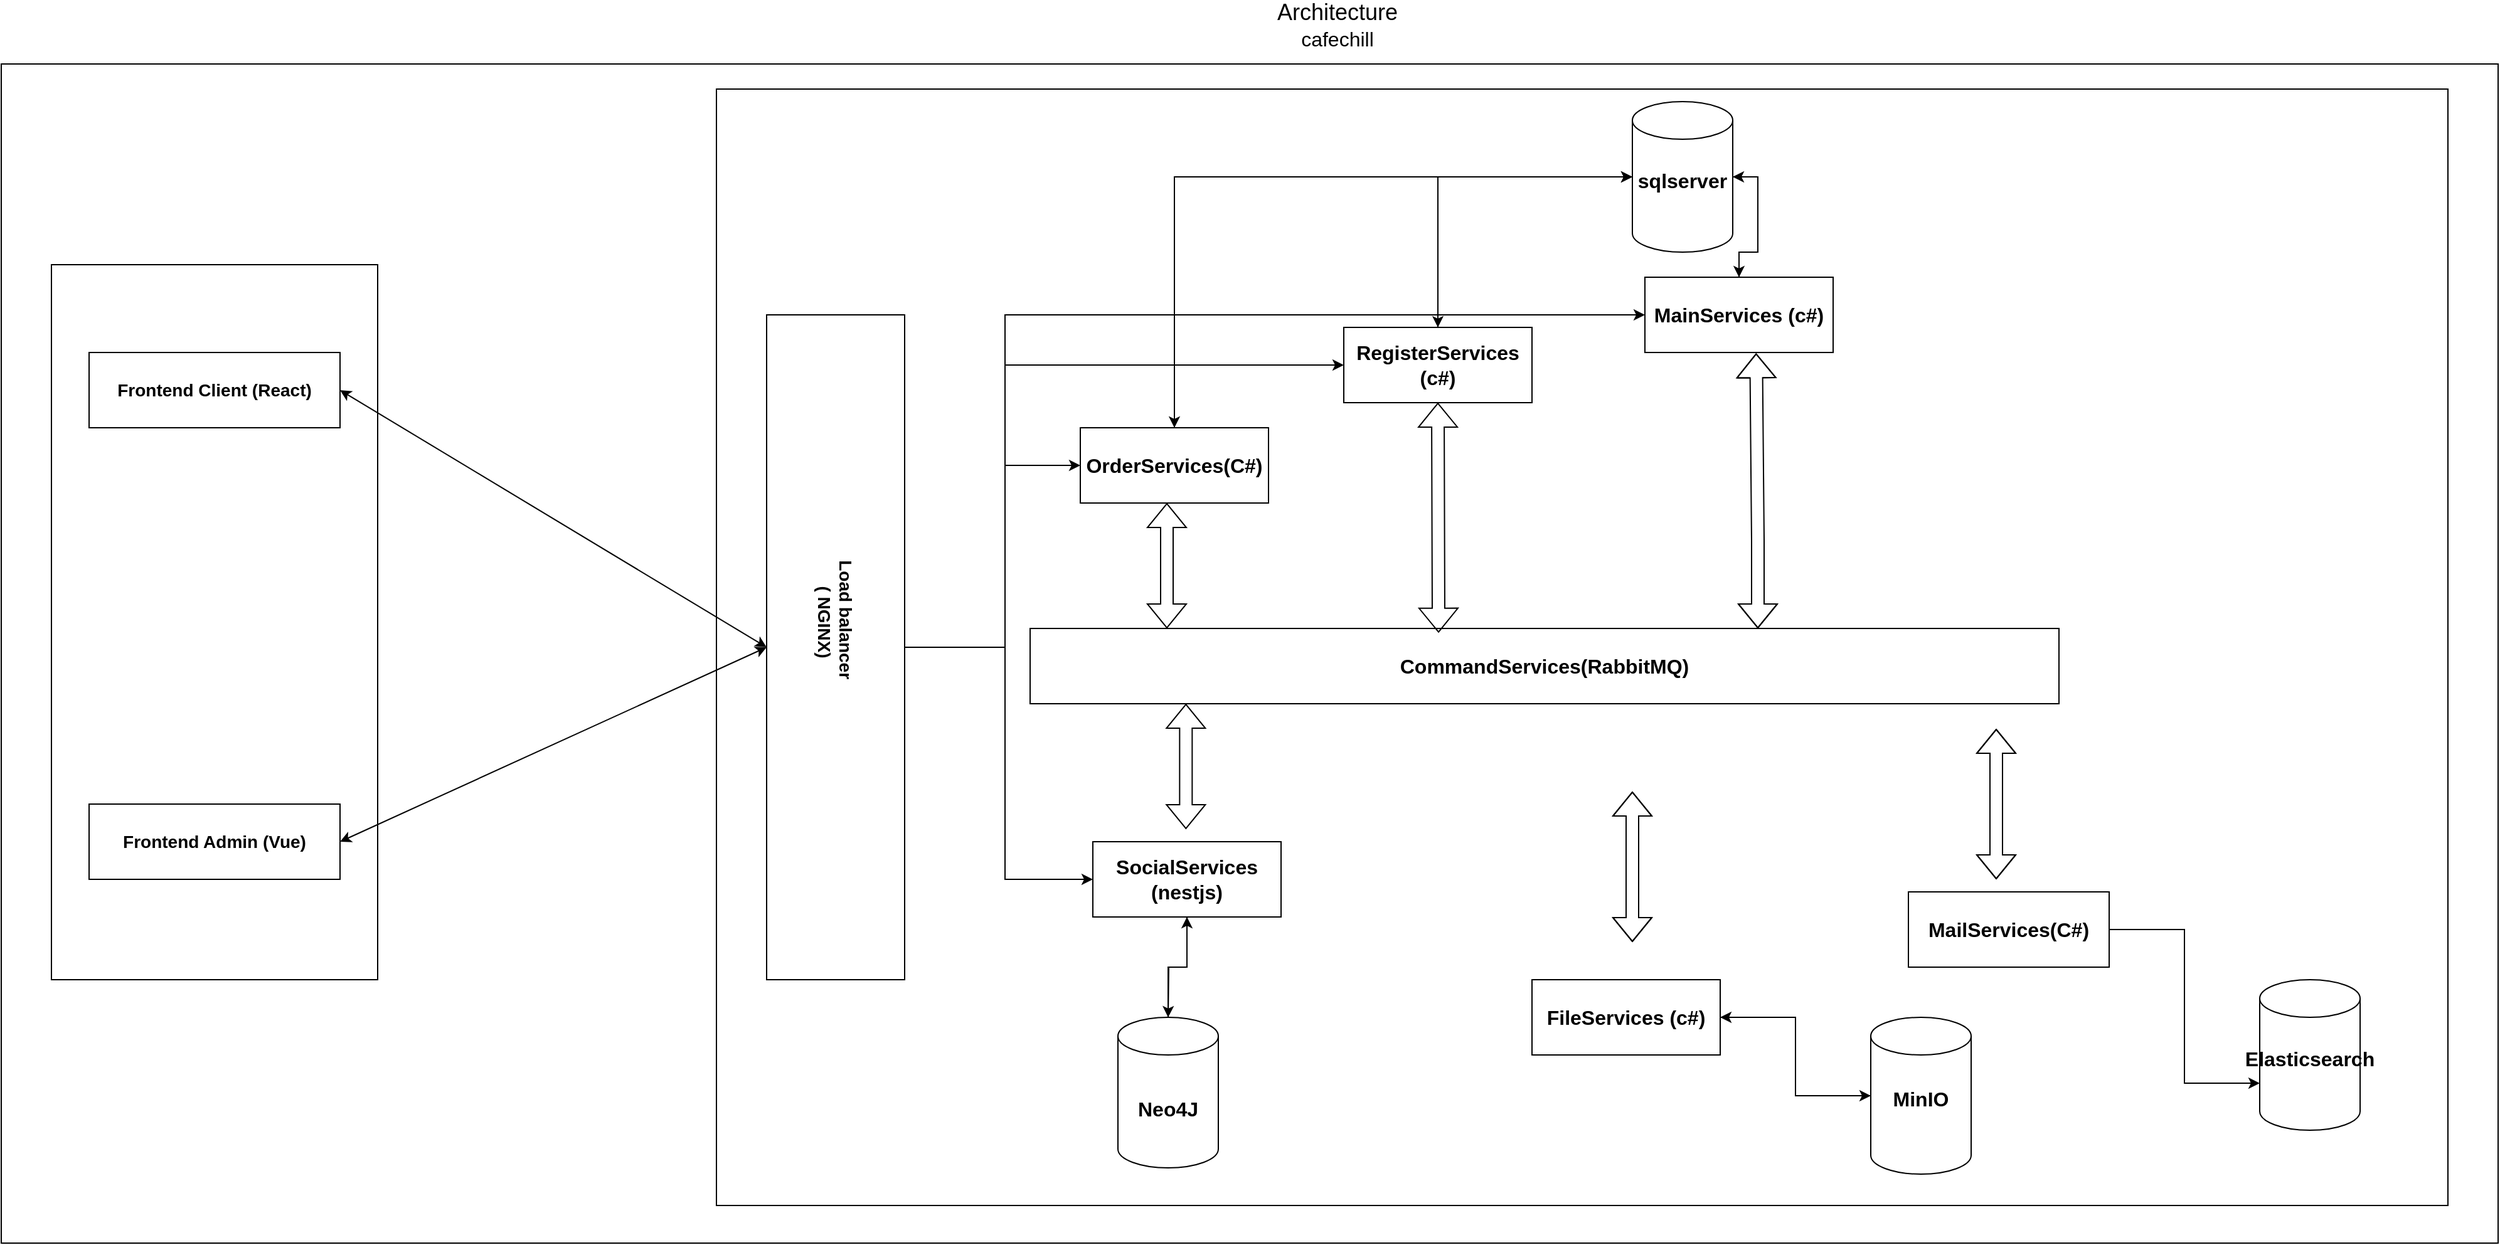 <mxfile version="24.4.13" type="github">
  <diagram name="Page-1" id="coKHbARrsmwiCg2Dri9X">
    <mxGraphModel dx="2625" dy="2405" grid="1" gridSize="10" guides="1" tooltips="1" connect="1" arrows="1" fold="1" page="1" pageScale="1" pageWidth="850" pageHeight="1100" math="0" shadow="0">
      <root>
        <mxCell id="0" />
        <mxCell id="1" parent="0" />
        <mxCell id="4RAfpSyg_BSETin1A7ut-2" value="" style="rounded=0;whiteSpace=wrap;html=1;fillColor=none;movable=1;resizable=1;rotatable=1;deletable=1;editable=1;locked=0;connectable=1;" parent="1" vertex="1">
          <mxGeometry x="30" y="-70" width="1990" height="940" as="geometry" />
        </mxCell>
        <mxCell id="4RAfpSyg_BSETin1A7ut-3" value="&lt;font style=&quot;font-size: 18px;&quot;&gt;Architecture&lt;/font&gt;&lt;div style=&quot;&quot;&gt;&lt;font size=&quot;3&quot; style=&quot;&quot;&gt;cafechill&lt;/font&gt;&lt;/div&gt;&lt;div style=&quot;font-size: 18px;&quot;&gt;&lt;br&gt;&lt;/div&gt;" style="text;html=1;align=center;verticalAlign=middle;whiteSpace=wrap;rounded=0;strokeWidth=8;movable=1;resizable=1;rotatable=1;deletable=1;editable=1;locked=0;connectable=1;" parent="1" vertex="1">
          <mxGeometry x="870" y="-120" width="450" height="60" as="geometry" />
        </mxCell>
        <UserObject label="" link="https://w7.pngwing.com/pngs/452/495/png-transparent-react-javascript-angularjs-ionic-github-text-logo-symmetry-thumbnail.png" id="4RAfpSyg_BSETin1A7ut-5">
          <mxCell style="rounded=0;whiteSpace=wrap;html=1;fillColor=none;movable=1;resizable=1;rotatable=1;deletable=1;editable=1;locked=0;connectable=1;" parent="1" vertex="1">
            <mxGeometry x="70" y="90" width="260" height="570" as="geometry" />
          </mxCell>
        </UserObject>
        <mxCell id="4RAfpSyg_BSETin1A7ut-7" value="&lt;b&gt;&lt;font style=&quot;font-size: 14px;&quot;&gt;Frontend Client (React)&lt;/font&gt;&lt;/b&gt;" style="rounded=0;whiteSpace=wrap;html=1;movable=1;resizable=1;rotatable=1;deletable=1;editable=1;locked=0;connectable=1;" parent="1" vertex="1">
          <mxGeometry x="100" y="160" width="200" height="60" as="geometry" />
        </mxCell>
        <mxCell id="4RAfpSyg_BSETin1A7ut-8" value="&lt;b&gt;&lt;font style=&quot;font-size: 14px;&quot;&gt;Frontend Admin (Vue)&lt;/font&gt;&lt;/b&gt;" style="rounded=0;whiteSpace=wrap;html=1;movable=1;resizable=1;rotatable=1;deletable=1;editable=1;locked=0;connectable=1;" parent="1" vertex="1">
          <mxGeometry x="100" y="520" width="200" height="60" as="geometry" />
        </mxCell>
        <mxCell id="4RAfpSyg_BSETin1A7ut-10" value="" style="rounded=0;whiteSpace=wrap;html=1;fillColor=none;movable=1;resizable=1;rotatable=1;deletable=1;editable=1;locked=0;connectable=1;" parent="1" vertex="1">
          <mxGeometry x="600" y="-50" width="1380" height="890" as="geometry" />
        </mxCell>
        <mxCell id="9og8fUgWsp8mCLpOuxqw-21" style="edgeStyle=orthogonalEdgeStyle;rounded=0;orthogonalLoop=1;jettySize=auto;html=1;exitX=1;exitY=0.5;exitDx=0;exitDy=0;" edge="1" parent="1" source="4RAfpSyg_BSETin1A7ut-11" target="4RAfpSyg_BSETin1A7ut-28">
          <mxGeometry relative="1" as="geometry">
            <Array as="points">
              <mxPoint x="830" y="395" />
              <mxPoint x="830" y="580" />
            </Array>
          </mxGeometry>
        </mxCell>
        <mxCell id="9og8fUgWsp8mCLpOuxqw-22" style="edgeStyle=orthogonalEdgeStyle;rounded=0;orthogonalLoop=1;jettySize=auto;html=1;exitX=1;exitY=0.5;exitDx=0;exitDy=0;entryX=0;entryY=0.5;entryDx=0;entryDy=0;" edge="1" parent="1" source="4RAfpSyg_BSETin1A7ut-11" target="4RAfpSyg_BSETin1A7ut-27">
          <mxGeometry relative="1" as="geometry">
            <Array as="points">
              <mxPoint x="830" y="395" />
              <mxPoint x="830" y="250" />
            </Array>
          </mxGeometry>
        </mxCell>
        <mxCell id="9og8fUgWsp8mCLpOuxqw-23" style="edgeStyle=orthogonalEdgeStyle;rounded=0;orthogonalLoop=1;jettySize=auto;html=1;exitX=1;exitY=0.5;exitDx=0;exitDy=0;entryX=0;entryY=0.5;entryDx=0;entryDy=0;" edge="1" parent="1" source="4RAfpSyg_BSETin1A7ut-11" target="4RAfpSyg_BSETin1A7ut-31">
          <mxGeometry relative="1" as="geometry">
            <Array as="points">
              <mxPoint x="830" y="395" />
              <mxPoint x="830" y="170" />
            </Array>
          </mxGeometry>
        </mxCell>
        <mxCell id="9og8fUgWsp8mCLpOuxqw-24" style="edgeStyle=orthogonalEdgeStyle;rounded=0;orthogonalLoop=1;jettySize=auto;html=1;exitX=1;exitY=0.5;exitDx=0;exitDy=0;entryX=0;entryY=0.5;entryDx=0;entryDy=0;" edge="1" parent="1" source="4RAfpSyg_BSETin1A7ut-11" target="4RAfpSyg_BSETin1A7ut-22">
          <mxGeometry relative="1" as="geometry">
            <Array as="points">
              <mxPoint x="830" y="395" />
              <mxPoint x="830" y="130" />
            </Array>
          </mxGeometry>
        </mxCell>
        <mxCell id="4RAfpSyg_BSETin1A7ut-11" value="" style="rounded=0;whiteSpace=wrap;html=1;movable=1;resizable=1;rotatable=1;deletable=1;editable=1;locked=0;connectable=1;" parent="1" vertex="1">
          <mxGeometry x="640" y="130" width="110" height="530" as="geometry" />
        </mxCell>
        <mxCell id="4RAfpSyg_BSETin1A7ut-12" value="&lt;b&gt;&lt;font style=&quot;font-size: 14px;&quot;&gt;Load balancer&amp;nbsp;&lt;/font&gt;&lt;/b&gt;&lt;div&gt;&lt;b&gt;&lt;font style=&quot;font-size: 14px;&quot;&gt;( NGINX)&lt;/font&gt;&lt;/b&gt;&lt;/div&gt;" style="text;html=1;align=center;verticalAlign=middle;whiteSpace=wrap;rounded=0;rotation=90;movable=1;resizable=1;rotatable=1;deletable=1;editable=1;locked=0;connectable=1;" parent="1" vertex="1">
          <mxGeometry x="625" y="360" width="140" height="30" as="geometry" />
        </mxCell>
        <mxCell id="4RAfpSyg_BSETin1A7ut-14" value="&lt;font size=&quot;1&quot;&gt;&lt;b style=&quot;font-size: 16px;&quot;&gt;CommandServices(RabbitMQ)&lt;/b&gt;&lt;/font&gt;" style="rounded=0;whiteSpace=wrap;html=1;movable=1;resizable=1;rotatable=1;deletable=1;editable=1;locked=0;connectable=1;" parent="1" vertex="1">
          <mxGeometry x="850" y="380" width="820" height="60" as="geometry" />
        </mxCell>
        <mxCell id="9og8fUgWsp8mCLpOuxqw-19" style="edgeStyle=orthogonalEdgeStyle;rounded=0;orthogonalLoop=1;jettySize=auto;html=1;exitX=0.5;exitY=0;exitDx=0;exitDy=0;exitPerimeter=0;" edge="1" parent="1" source="4RAfpSyg_BSETin1A7ut-16" target="4RAfpSyg_BSETin1A7ut-28">
          <mxGeometry relative="1" as="geometry" />
        </mxCell>
        <mxCell id="4RAfpSyg_BSETin1A7ut-16" value="&lt;font style=&quot;font-size: 16px;&quot;&gt;&lt;b&gt;Neo4J&lt;/b&gt;&lt;/font&gt;" style="shape=cylinder3;whiteSpace=wrap;html=1;boundedLbl=1;backgroundOutline=1;size=15;movable=1;resizable=1;rotatable=1;deletable=1;editable=1;locked=0;connectable=1;" parent="1" vertex="1">
          <mxGeometry x="920" y="690" width="80" height="120" as="geometry" />
        </mxCell>
        <mxCell id="9og8fUgWsp8mCLpOuxqw-25" style="edgeStyle=orthogonalEdgeStyle;rounded=0;orthogonalLoop=1;jettySize=auto;html=1;exitX=0;exitY=0.5;exitDx=0;exitDy=0;exitPerimeter=0;entryX=0.5;entryY=0;entryDx=0;entryDy=0;" edge="1" parent="1" source="4RAfpSyg_BSETin1A7ut-17" target="4RAfpSyg_BSETin1A7ut-31">
          <mxGeometry relative="1" as="geometry" />
        </mxCell>
        <mxCell id="9og8fUgWsp8mCLpOuxqw-27" style="edgeStyle=orthogonalEdgeStyle;rounded=0;orthogonalLoop=1;jettySize=auto;html=1;exitX=1;exitY=0.5;exitDx=0;exitDy=0;exitPerimeter=0;entryX=0.5;entryY=0;entryDx=0;entryDy=0;" edge="1" parent="1" source="4RAfpSyg_BSETin1A7ut-17" target="4RAfpSyg_BSETin1A7ut-22">
          <mxGeometry relative="1" as="geometry">
            <Array as="points">
              <mxPoint x="1430" y="20" />
              <mxPoint x="1430" y="80" />
              <mxPoint x="1415" y="80" />
            </Array>
          </mxGeometry>
        </mxCell>
        <mxCell id="9og8fUgWsp8mCLpOuxqw-29" style="edgeStyle=orthogonalEdgeStyle;rounded=0;orthogonalLoop=1;jettySize=auto;html=1;exitX=0;exitY=0.5;exitDx=0;exitDy=0;exitPerimeter=0;" edge="1" parent="1" source="4RAfpSyg_BSETin1A7ut-17" target="4RAfpSyg_BSETin1A7ut-27">
          <mxGeometry relative="1" as="geometry" />
        </mxCell>
        <mxCell id="4RAfpSyg_BSETin1A7ut-17" value="&lt;span style=&quot;font-size: 16px;&quot;&gt;&lt;font style=&quot;font-size: 16px;&quot;&gt;&lt;b&gt;sqlserver&lt;/b&gt;&lt;/font&gt;&lt;/span&gt;&lt;div style=&quot;font-size: 16px;&quot;&gt;&lt;br&gt;&lt;/div&gt;" style="shape=cylinder3;whiteSpace=wrap;html=1;boundedLbl=1;backgroundOutline=1;size=15;movable=1;resizable=1;rotatable=1;deletable=1;editable=1;locked=0;connectable=1;" parent="1" vertex="1">
          <mxGeometry x="1330" y="-40" width="80" height="120" as="geometry" />
        </mxCell>
        <mxCell id="9og8fUgWsp8mCLpOuxqw-17" style="edgeStyle=orthogonalEdgeStyle;rounded=0;orthogonalLoop=1;jettySize=auto;html=1;exitX=0;exitY=0.5;exitDx=0;exitDy=0;exitPerimeter=0;entryX=1;entryY=0.5;entryDx=0;entryDy=0;" edge="1" parent="1" source="4RAfpSyg_BSETin1A7ut-21" target="4RAfpSyg_BSETin1A7ut-24">
          <mxGeometry relative="1" as="geometry" />
        </mxCell>
        <mxCell id="4RAfpSyg_BSETin1A7ut-21" value="&lt;span style=&quot;font-size: 16px;&quot;&gt;&lt;b&gt;MinIO&lt;/b&gt;&lt;/span&gt;&lt;div&gt;&lt;span style=&quot;font-size: 16px;&quot;&gt;&lt;b&gt;&lt;br&gt;&lt;/b&gt;&lt;/span&gt;&lt;/div&gt;" style="shape=cylinder3;whiteSpace=wrap;html=1;boundedLbl=1;backgroundOutline=1;size=15;movable=1;resizable=1;rotatable=1;deletable=1;editable=1;locked=0;connectable=1;" parent="1" vertex="1">
          <mxGeometry x="1520" y="690" width="80" height="125" as="geometry" />
        </mxCell>
        <mxCell id="4RAfpSyg_BSETin1A7ut-22" value="&lt;b&gt;&lt;font style=&quot;font-size: 16px;&quot;&gt;MainServices (c#)&lt;/font&gt;&lt;/b&gt;" style="rounded=0;whiteSpace=wrap;html=1;movable=1;resizable=1;rotatable=1;deletable=1;editable=1;locked=0;connectable=1;" parent="1" vertex="1">
          <mxGeometry x="1340" y="100" width="150" height="60" as="geometry" />
        </mxCell>
        <mxCell id="9og8fUgWsp8mCLpOuxqw-15" style="edgeStyle=orthogonalEdgeStyle;rounded=0;orthogonalLoop=1;jettySize=auto;html=1;exitX=1;exitY=0.5;exitDx=0;exitDy=0;" edge="1" parent="1" source="4RAfpSyg_BSETin1A7ut-24" target="4RAfpSyg_BSETin1A7ut-21">
          <mxGeometry relative="1" as="geometry" />
        </mxCell>
        <mxCell id="4RAfpSyg_BSETin1A7ut-24" value="&lt;b&gt;&lt;font style=&quot;font-size: 16px;&quot;&gt;FileServices (c#)&lt;/font&gt;&lt;/b&gt;" style="rounded=0;whiteSpace=wrap;html=1;movable=1;resizable=1;rotatable=1;deletable=1;editable=1;locked=0;connectable=1;" parent="1" vertex="1">
          <mxGeometry x="1250" y="660" width="150" height="60" as="geometry" />
        </mxCell>
        <mxCell id="4RAfpSyg_BSETin1A7ut-27" value="&lt;b&gt;&lt;font style=&quot;font-size: 16px;&quot;&gt;OrderServices(C#)&lt;/font&gt;&lt;/b&gt;" style="rounded=0;whiteSpace=wrap;html=1;movable=1;resizable=1;rotatable=1;deletable=1;editable=1;locked=0;connectable=1;" parent="1" vertex="1">
          <mxGeometry x="890" y="220" width="150" height="60" as="geometry" />
        </mxCell>
        <mxCell id="9og8fUgWsp8mCLpOuxqw-20" style="edgeStyle=orthogonalEdgeStyle;rounded=0;orthogonalLoop=1;jettySize=auto;html=1;exitX=0.5;exitY=1;exitDx=0;exitDy=0;" edge="1" parent="1" source="4RAfpSyg_BSETin1A7ut-28">
          <mxGeometry relative="1" as="geometry">
            <mxPoint x="960" y="690" as="targetPoint" />
          </mxGeometry>
        </mxCell>
        <mxCell id="4RAfpSyg_BSETin1A7ut-28" value="&lt;b&gt;&lt;font style=&quot;font-size: 16px;&quot;&gt;SocialServices (nestjs)&lt;/font&gt;&lt;/b&gt;" style="rounded=0;whiteSpace=wrap;html=1;fontStyle=0;movable=1;resizable=1;rotatable=1;deletable=1;editable=1;locked=0;connectable=1;" parent="1" vertex="1">
          <mxGeometry x="900" y="550" width="150" height="60" as="geometry" />
        </mxCell>
        <mxCell id="4RAfpSyg_BSETin1A7ut-29" value="&lt;b&gt;&lt;font style=&quot;font-size: 16px;&quot;&gt;MailServices(C#)&lt;/font&gt;&lt;/b&gt;" style="rounded=0;whiteSpace=wrap;html=1;movable=1;resizable=1;rotatable=1;deletable=1;editable=1;locked=0;connectable=1;" parent="1" vertex="1">
          <mxGeometry x="1550" y="590" width="160" height="60" as="geometry" />
        </mxCell>
        <mxCell id="4RAfpSyg_BSETin1A7ut-31" value="&lt;span style=&quot;font-size: 16px;&quot;&gt;&lt;b&gt;RegisterServices (c#)&lt;/b&gt;&lt;/span&gt;" style="rounded=0;whiteSpace=wrap;html=1;fontStyle=0;movable=1;resizable=1;rotatable=1;deletable=1;editable=1;locked=0;connectable=1;" parent="1" vertex="1">
          <mxGeometry x="1100" y="140" width="150" height="60" as="geometry" />
        </mxCell>
        <mxCell id="4RAfpSyg_BSETin1A7ut-34" value="" style="endArrow=classic;startArrow=classic;html=1;rounded=0;entryX=0;entryY=0.5;entryDx=0;entryDy=0;movable=1;resizable=1;rotatable=1;deletable=1;editable=1;locked=0;connectable=1;" parent="1" target="4RAfpSyg_BSETin1A7ut-11" edge="1">
          <mxGeometry width="50" height="50" relative="1" as="geometry">
            <mxPoint x="300" y="550" as="sourcePoint" />
            <mxPoint x="450" y="490" as="targetPoint" />
          </mxGeometry>
        </mxCell>
        <mxCell id="4RAfpSyg_BSETin1A7ut-36" value="" style="endArrow=classic;startArrow=classic;html=1;rounded=0;exitX=1;exitY=0.5;exitDx=0;exitDy=0;entryX=0;entryY=0.5;entryDx=0;entryDy=0;movable=1;resizable=1;rotatable=1;deletable=1;editable=1;locked=0;connectable=1;" parent="1" source="4RAfpSyg_BSETin1A7ut-7" target="4RAfpSyg_BSETin1A7ut-11" edge="1">
          <mxGeometry width="50" height="50" relative="1" as="geometry">
            <mxPoint x="800" y="460" as="sourcePoint" />
            <mxPoint x="640" y="380" as="targetPoint" />
          </mxGeometry>
        </mxCell>
        <mxCell id="4RAfpSyg_BSETin1A7ut-54" style="edgeStyle=orthogonalEdgeStyle;rounded=0;orthogonalLoop=1;jettySize=auto;html=1;exitX=0.5;exitY=1;exitDx=0;exitDy=0;movable=1;resizable=1;rotatable=1;deletable=1;editable=1;locked=0;connectable=1;" parent="1" edge="1">
          <mxGeometry relative="1" as="geometry">
            <mxPoint x="1720" y="340" as="sourcePoint" />
            <mxPoint x="1720" y="340" as="targetPoint" />
          </mxGeometry>
        </mxCell>
        <mxCell id="9og8fUgWsp8mCLpOuxqw-3" value="&lt;div style=&quot;font-size: 16px;&quot;&gt;&lt;b&gt;Elasticsearch&lt;/b&gt;&lt;/div&gt;&lt;div style=&quot;font-size: 16px;&quot;&gt;&lt;b&gt;&lt;br&gt;&lt;/b&gt;&lt;/div&gt;" style="shape=cylinder3;whiteSpace=wrap;html=1;boundedLbl=1;backgroundOutline=1;size=15;movable=1;resizable=1;rotatable=1;deletable=1;editable=1;locked=0;connectable=1;" vertex="1" parent="1">
          <mxGeometry x="1830" y="660" width="80" height="120" as="geometry" />
        </mxCell>
        <mxCell id="9og8fUgWsp8mCLpOuxqw-5" value="" style="shape=flexArrow;endArrow=classic;startArrow=classic;html=1;rounded=0;entryX=0.5;entryY=1;entryDx=0;entryDy=0;exitX=0.397;exitY=0.056;exitDx=0;exitDy=0;exitPerimeter=0;" edge="1" parent="1" source="4RAfpSyg_BSETin1A7ut-14" target="4RAfpSyg_BSETin1A7ut-31">
          <mxGeometry width="100" height="100" relative="1" as="geometry">
            <mxPoint x="1060" y="360" as="sourcePoint" />
            <mxPoint x="1160" y="260" as="targetPoint" />
          </mxGeometry>
        </mxCell>
        <mxCell id="9og8fUgWsp8mCLpOuxqw-7" value="" style="shape=flexArrow;endArrow=classic;startArrow=classic;html=1;rounded=0;entryX=0.591;entryY=1.011;entryDx=0;entryDy=0;entryPerimeter=0;" edge="1" parent="1" target="4RAfpSyg_BSETin1A7ut-22">
          <mxGeometry width="100" height="100" relative="1" as="geometry">
            <mxPoint x="1430" y="380" as="sourcePoint" />
            <mxPoint x="1430" y="260" as="targetPoint" />
            <Array as="points">
              <mxPoint x="1430" y="310" />
            </Array>
          </mxGeometry>
        </mxCell>
        <mxCell id="9og8fUgWsp8mCLpOuxqw-9" value="" style="shape=flexArrow;endArrow=classic;startArrow=classic;html=1;rounded=0;" edge="1" parent="1">
          <mxGeometry width="100" height="100" relative="1" as="geometry">
            <mxPoint x="959" y="380" as="sourcePoint" />
            <mxPoint x="959" y="280" as="targetPoint" />
          </mxGeometry>
        </mxCell>
        <mxCell id="9og8fUgWsp8mCLpOuxqw-10" value="" style="shape=flexArrow;endArrow=classic;startArrow=classic;html=1;rounded=0;" edge="1" parent="1">
          <mxGeometry width="100" height="100" relative="1" as="geometry">
            <mxPoint x="974.17" y="540" as="sourcePoint" />
            <mxPoint x="974.17" y="440" as="targetPoint" />
          </mxGeometry>
        </mxCell>
        <mxCell id="9og8fUgWsp8mCLpOuxqw-13" value="" style="shape=flexArrow;endArrow=classic;startArrow=classic;html=1;rounded=0;" edge="1" parent="1">
          <mxGeometry width="100" height="100" relative="1" as="geometry">
            <mxPoint x="1620" y="580" as="sourcePoint" />
            <mxPoint x="1620" y="460" as="targetPoint" />
            <Array as="points">
              <mxPoint x="1620" y="510" />
            </Array>
          </mxGeometry>
        </mxCell>
        <mxCell id="9og8fUgWsp8mCLpOuxqw-26" style="edgeStyle=orthogonalEdgeStyle;rounded=0;orthogonalLoop=1;jettySize=auto;html=1;exitX=0.5;exitY=0;exitDx=0;exitDy=0;entryX=0;entryY=0.5;entryDx=0;entryDy=0;entryPerimeter=0;" edge="1" parent="1" source="4RAfpSyg_BSETin1A7ut-31" target="4RAfpSyg_BSETin1A7ut-17">
          <mxGeometry relative="1" as="geometry" />
        </mxCell>
        <mxCell id="9og8fUgWsp8mCLpOuxqw-28" style="edgeStyle=orthogonalEdgeStyle;rounded=0;orthogonalLoop=1;jettySize=auto;html=1;exitX=0.5;exitY=0;exitDx=0;exitDy=0;entryX=1;entryY=0.5;entryDx=0;entryDy=0;entryPerimeter=0;" edge="1" parent="1" source="4RAfpSyg_BSETin1A7ut-22" target="4RAfpSyg_BSETin1A7ut-17">
          <mxGeometry relative="1" as="geometry" />
        </mxCell>
        <mxCell id="9og8fUgWsp8mCLpOuxqw-30" style="edgeStyle=orthogonalEdgeStyle;rounded=0;orthogonalLoop=1;jettySize=auto;html=1;exitX=0.5;exitY=0;exitDx=0;exitDy=0;entryX=0;entryY=0.5;entryDx=0;entryDy=0;entryPerimeter=0;" edge="1" parent="1" source="4RAfpSyg_BSETin1A7ut-27" target="4RAfpSyg_BSETin1A7ut-17">
          <mxGeometry relative="1" as="geometry" />
        </mxCell>
        <mxCell id="9og8fUgWsp8mCLpOuxqw-32" style="edgeStyle=orthogonalEdgeStyle;rounded=0;orthogonalLoop=1;jettySize=auto;html=1;exitX=1;exitY=0.5;exitDx=0;exitDy=0;entryX=0;entryY=0;entryDx=0;entryDy=82.5;entryPerimeter=0;" edge="1" parent="1" source="4RAfpSyg_BSETin1A7ut-29" target="9og8fUgWsp8mCLpOuxqw-3">
          <mxGeometry relative="1" as="geometry" />
        </mxCell>
        <mxCell id="9og8fUgWsp8mCLpOuxqw-34" value="" style="shape=flexArrow;endArrow=classic;startArrow=classic;html=1;rounded=0;" edge="1" parent="1">
          <mxGeometry width="100" height="100" relative="1" as="geometry">
            <mxPoint x="1330" y="630" as="sourcePoint" />
            <mxPoint x="1330" y="510" as="targetPoint" />
            <Array as="points">
              <mxPoint x="1330" y="560" />
            </Array>
          </mxGeometry>
        </mxCell>
      </root>
    </mxGraphModel>
  </diagram>
</mxfile>
